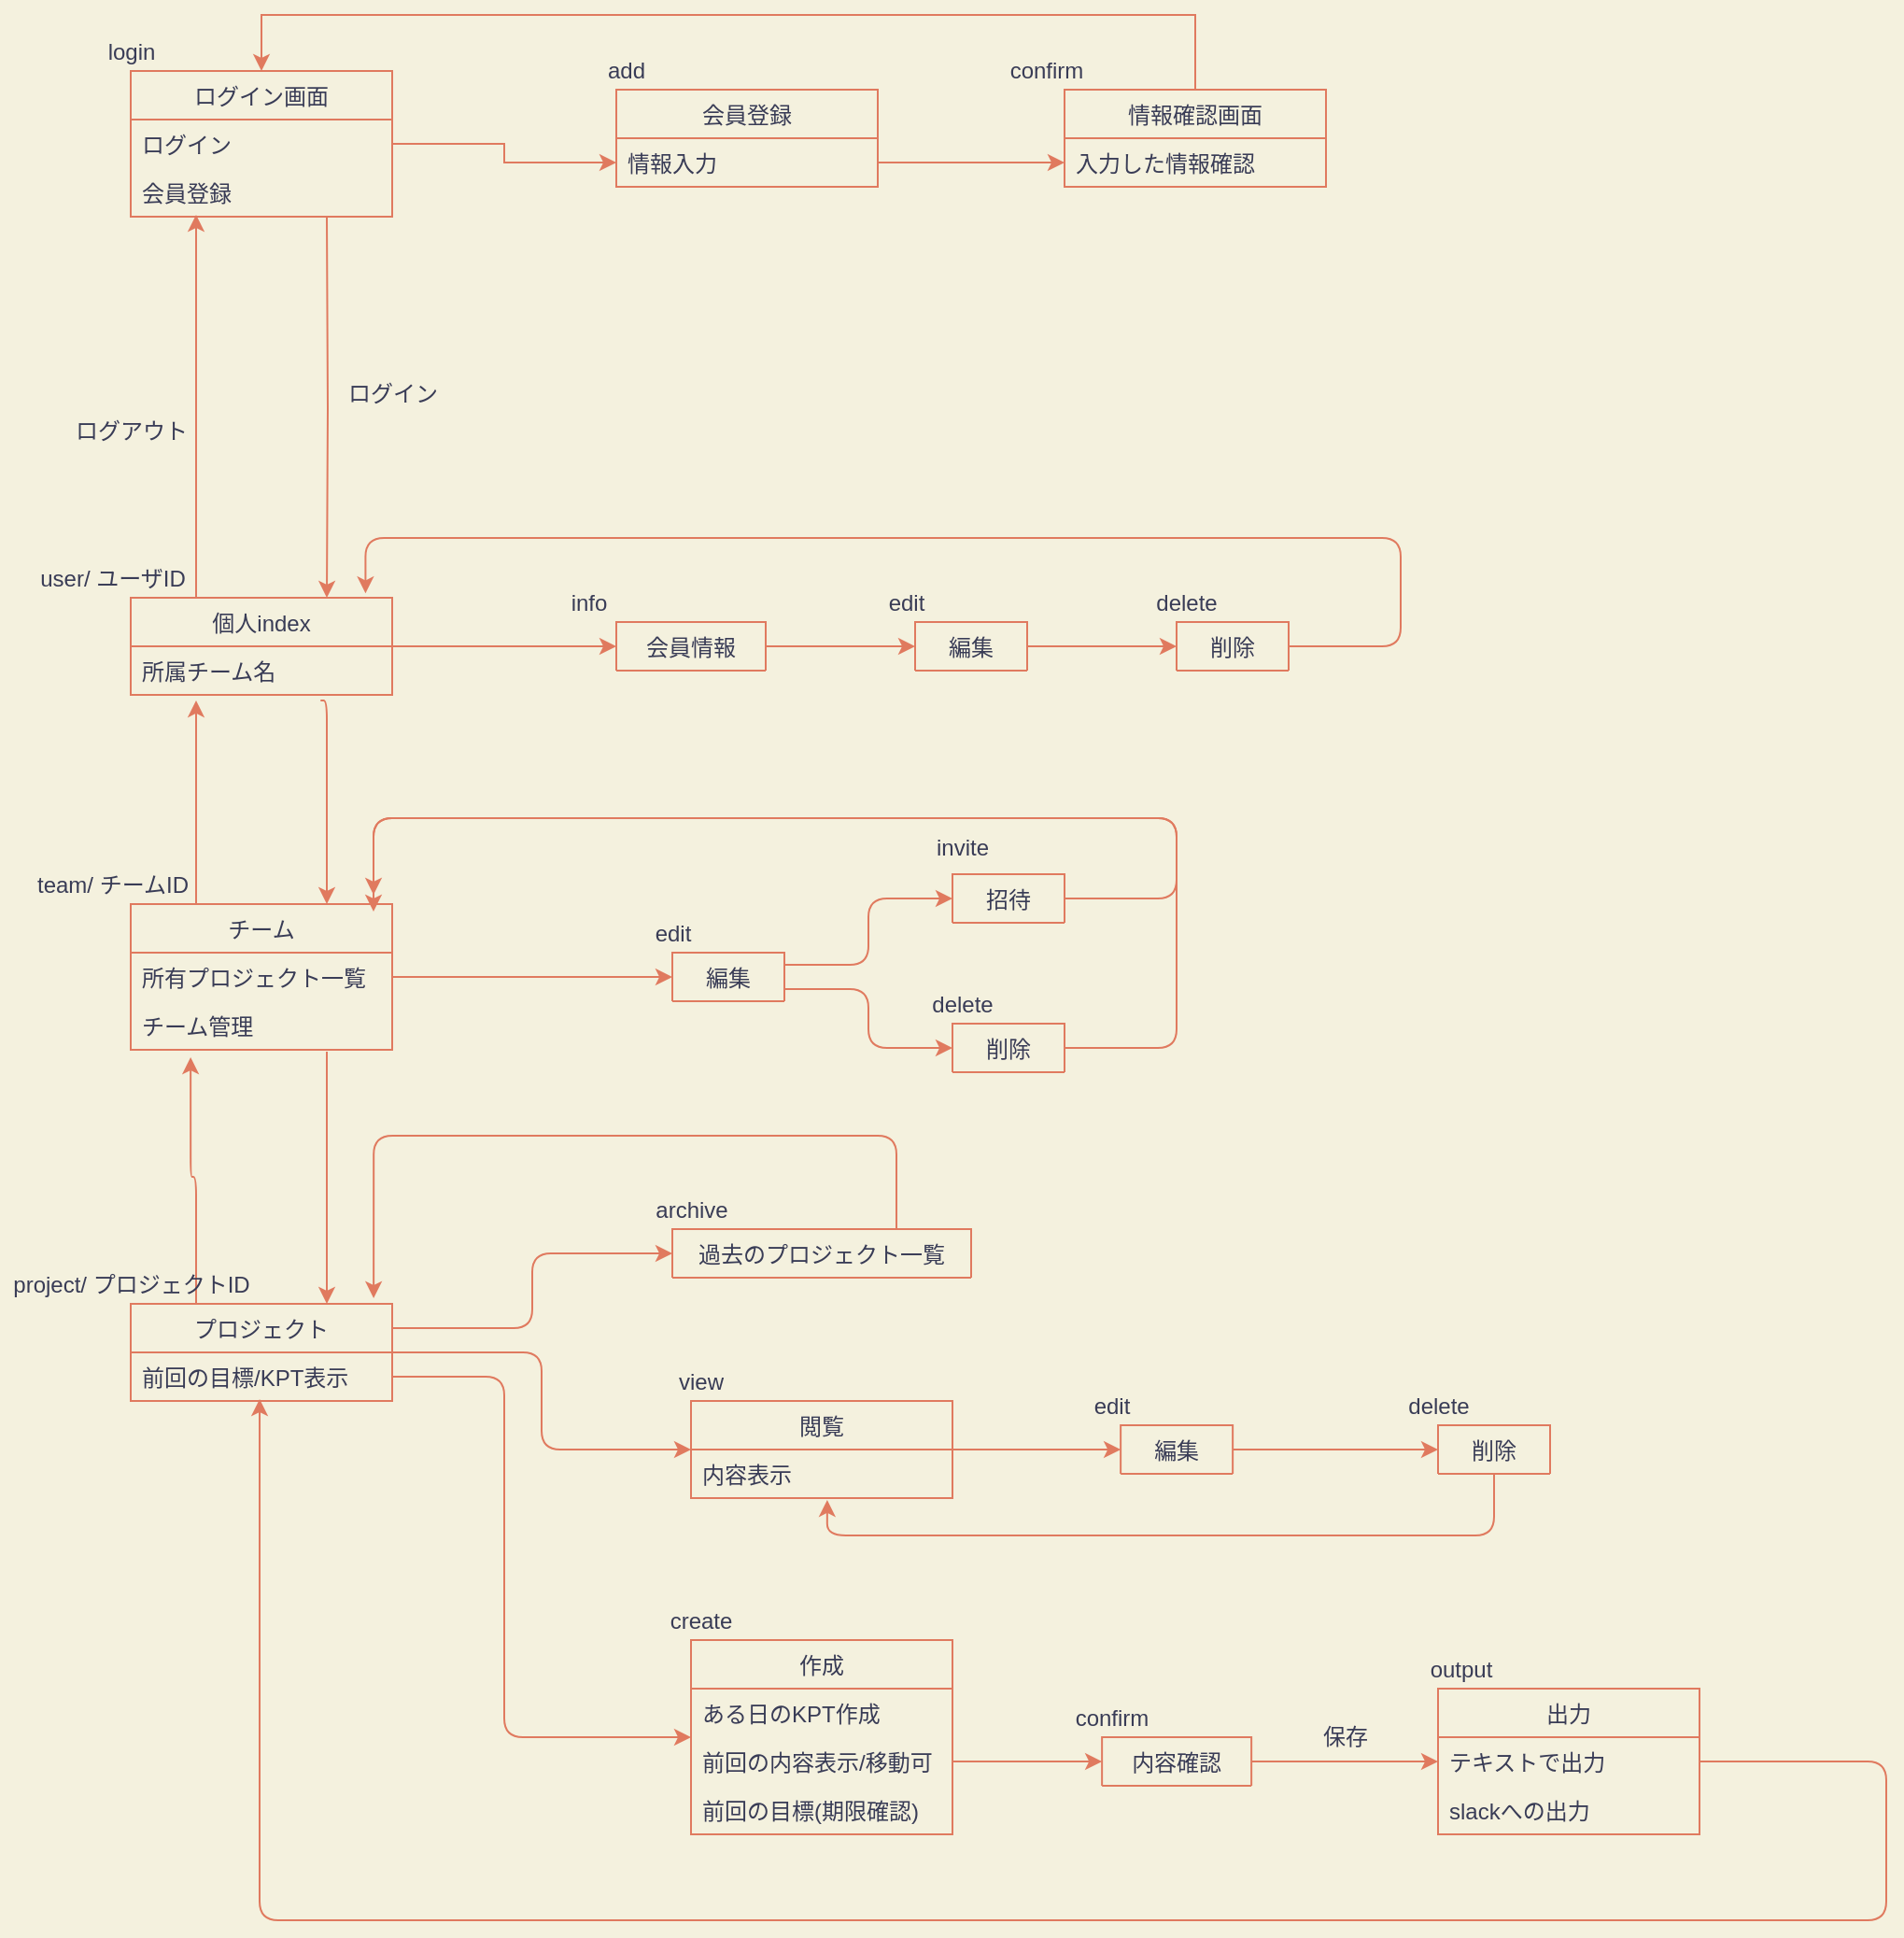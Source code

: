 <mxfile version="13.10.0" type="embed">
    <diagram id="NV9UUQbMWJkz0p1Xj6I1" name="Page-1">
        <mxGraphModel dx="1053" dy="719" grid="1" gridSize="10" guides="1" tooltips="1" connect="1" arrows="1" fold="1" page="1" pageScale="1" pageWidth="827" pageHeight="1169" background="#F4F1DE" math="0" shadow="0">
            <root>
                <mxCell id="0"/>
                <mxCell id="1" parent="0"/>
                <mxCell id="21" style="edgeStyle=orthogonalEdgeStyle;rounded=0;orthogonalLoop=1;jettySize=auto;html=1;entryX=0.75;entryY=0;entryDx=0;entryDy=0;strokeColor=#E07A5F;fontColor=#393C56;labelBackgroundColor=#F4F1DE;" parent="1" target="6" edge="1">
                    <mxGeometry relative="1" as="geometry">
                        <mxPoint x="195" y="178" as="sourcePoint"/>
                        <Array as="points"/>
                    </mxGeometry>
                </mxCell>
                <mxCell id="2" value="ログイン画面" style="swimlane;fontStyle=0;childLayout=stackLayout;horizontal=1;startSize=26;fillColor=none;horizontalStack=0;resizeParent=1;resizeParentMax=0;resizeLast=0;collapsible=1;marginBottom=0;strokeColor=#E07A5F;fontColor=#393C56;" parent="1" vertex="1">
                    <mxGeometry x="90" y="100" width="140" height="78" as="geometry"/>
                </mxCell>
                <mxCell id="3" value="ログイン" style="text;strokeColor=none;fillColor=none;align=left;verticalAlign=top;spacingLeft=4;spacingRight=4;overflow=hidden;rotatable=0;points=[[0,0.5],[1,0.5]];portConstraint=eastwest;fontColor=#393C56;" parent="2" vertex="1">
                    <mxGeometry y="26" width="140" height="26" as="geometry"/>
                </mxCell>
                <mxCell id="4" value="会員登録" style="text;strokeColor=none;fillColor=none;align=left;verticalAlign=top;spacingLeft=4;spacingRight=4;overflow=hidden;rotatable=0;points=[[0,0.5],[1,0.5]];portConstraint=eastwest;fontColor=#393C56;" parent="2" vertex="1">
                    <mxGeometry y="52" width="140" height="26" as="geometry"/>
                </mxCell>
                <mxCell id="198" style="edgeStyle=orthogonalEdgeStyle;rounded=0;orthogonalLoop=1;jettySize=auto;html=1;exitX=0.25;exitY=0;exitDx=0;exitDy=0;entryX=0.25;entryY=0.962;entryDx=0;entryDy=0;entryPerimeter=0;strokeColor=#E07A5F;fontColor=#393C56;labelBackgroundColor=#F4F1DE;" parent="1" source="6" target="4" edge="1">
                    <mxGeometry relative="1" as="geometry"/>
                </mxCell>
                <mxCell id="337" style="edgeStyle=orthogonalEdgeStyle;curved=0;rounded=1;sketch=0;orthogonalLoop=1;jettySize=auto;html=1;exitX=1;exitY=0.5;exitDx=0;exitDy=0;strokeColor=#E07A5F;fillColor=#F2CC8F;fontColor=#393C56;labelBackgroundColor=#F4F1DE;" parent="1" source="6" target="275" edge="1">
                    <mxGeometry relative="1" as="geometry"/>
                </mxCell>
                <mxCell id="341" style="edgeStyle=orthogonalEdgeStyle;curved=0;rounded=1;sketch=0;orthogonalLoop=1;jettySize=auto;html=1;entryX=0.75;entryY=0;entryDx=0;entryDy=0;strokeColor=#E07A5F;fillColor=#F2CC8F;fontColor=#393C56;exitX=0.726;exitY=1.115;exitDx=0;exitDy=0;exitPerimeter=0;labelBackgroundColor=#F4F1DE;" parent="1" source="261" target="262" edge="1">
                    <mxGeometry relative="1" as="geometry">
                        <Array as="points">
                            <mxPoint x="195" y="437"/>
                        </Array>
                    </mxGeometry>
                </mxCell>
                <mxCell id="6" value="個人index" style="swimlane;fontStyle=0;childLayout=stackLayout;horizontal=1;startSize=26;fillColor=none;horizontalStack=0;resizeParent=1;resizeParentMax=0;resizeLast=0;collapsible=1;marginBottom=0;strokeColor=#E07A5F;fontColor=#393C56;" parent="1" vertex="1">
                    <mxGeometry x="90" y="382" width="140" height="52" as="geometry"/>
                </mxCell>
                <mxCell id="261" value="所属チーム名" style="text;strokeColor=none;fillColor=none;align=left;verticalAlign=top;spacingLeft=4;spacingRight=4;overflow=hidden;rotatable=0;points=[[0,0.5],[1,0.5]];portConstraint=eastwest;fontColor=#393C56;" parent="6" vertex="1">
                    <mxGeometry y="26" width="140" height="26" as="geometry"/>
                </mxCell>
                <mxCell id="10" value="会員登録" style="swimlane;fontStyle=0;childLayout=stackLayout;horizontal=1;startSize=26;fillColor=none;horizontalStack=0;resizeParent=1;resizeParentMax=0;resizeLast=0;collapsible=1;marginBottom=0;strokeColor=#E07A5F;fontColor=#393C56;" parent="1" vertex="1">
                    <mxGeometry x="350" y="110" width="140" height="52" as="geometry"/>
                </mxCell>
                <mxCell id="11" value="情報入力" style="text;strokeColor=none;fillColor=none;align=left;verticalAlign=top;spacingLeft=4;spacingRight=4;overflow=hidden;rotatable=0;points=[[0,0.5],[1,0.5]];portConstraint=eastwest;fontColor=#393C56;" parent="10" vertex="1">
                    <mxGeometry y="26" width="140" height="26" as="geometry"/>
                </mxCell>
                <mxCell id="20" style="edgeStyle=orthogonalEdgeStyle;rounded=0;orthogonalLoop=1;jettySize=auto;html=1;exitX=0.5;exitY=0;exitDx=0;exitDy=0;entryX=0.5;entryY=0;entryDx=0;entryDy=0;strokeColor=#E07A5F;fontColor=#393C56;labelBackgroundColor=#F4F1DE;" parent="1" source="14" target="2" edge="1">
                    <mxGeometry relative="1" as="geometry">
                        <Array as="points">
                            <mxPoint x="660" y="70"/>
                            <mxPoint x="160" y="70"/>
                        </Array>
                    </mxGeometry>
                </mxCell>
                <mxCell id="14" value="情報確認画面" style="swimlane;fontStyle=0;childLayout=stackLayout;horizontal=1;startSize=26;fillColor=none;horizontalStack=0;resizeParent=1;resizeParentMax=0;resizeLast=0;collapsible=1;marginBottom=0;strokeColor=#E07A5F;fontColor=#393C56;" parent="1" vertex="1">
                    <mxGeometry x="590" y="110" width="140" height="52" as="geometry"/>
                </mxCell>
                <mxCell id="15" value="入力した情報確認" style="text;strokeColor=none;fillColor=none;align=left;verticalAlign=top;spacingLeft=4;spacingRight=4;overflow=hidden;rotatable=0;points=[[0,0.5],[1,0.5]];portConstraint=eastwest;fontColor=#393C56;" parent="14" vertex="1">
                    <mxGeometry y="26" width="140" height="26" as="geometry"/>
                </mxCell>
                <mxCell id="18" style="edgeStyle=orthogonalEdgeStyle;rounded=0;orthogonalLoop=1;jettySize=auto;html=1;exitX=1;exitY=0.5;exitDx=0;exitDy=0;entryX=0;entryY=0.5;entryDx=0;entryDy=0;strokeColor=#E07A5F;fontColor=#393C56;labelBackgroundColor=#F4F1DE;" parent="1" source="3" target="11" edge="1">
                    <mxGeometry relative="1" as="geometry"/>
                </mxCell>
                <mxCell id="19" style="edgeStyle=orthogonalEdgeStyle;rounded=0;orthogonalLoop=1;jettySize=auto;html=1;exitX=1;exitY=0.5;exitDx=0;exitDy=0;entryX=0;entryY=0.5;entryDx=0;entryDy=0;strokeColor=#E07A5F;fontColor=#393C56;labelBackgroundColor=#F4F1DE;" parent="1" source="11" target="15" edge="1">
                    <mxGeometry relative="1" as="geometry"/>
                </mxCell>
                <mxCell id="348" style="edgeStyle=orthogonalEdgeStyle;curved=0;rounded=1;sketch=0;orthogonalLoop=1;jettySize=auto;html=1;exitX=1;exitY=0.25;exitDx=0;exitDy=0;entryX=0;entryY=0.5;entryDx=0;entryDy=0;strokeColor=#E07A5F;fillColor=#F2CC8F;fontColor=#393C56;labelBackgroundColor=#F4F1DE;" parent="1" source="22" target="237" edge="1">
                    <mxGeometry relative="1" as="geometry"/>
                </mxCell>
                <mxCell id="350" style="edgeStyle=orthogonalEdgeStyle;curved=0;rounded=1;sketch=0;orthogonalLoop=1;jettySize=auto;html=1;exitX=1;exitY=0.5;exitDx=0;exitDy=0;entryX=0;entryY=0.5;entryDx=0;entryDy=0;strokeColor=#E07A5F;fillColor=#F2CC8F;fontColor=#393C56;labelBackgroundColor=#F4F1DE;" parent="1" source="22" target="177" edge="1">
                    <mxGeometry relative="1" as="geometry"/>
                </mxCell>
                <mxCell id="359" style="edgeStyle=orthogonalEdgeStyle;curved=0;rounded=1;sketch=0;orthogonalLoop=1;jettySize=auto;html=1;exitX=0.25;exitY=0;exitDx=0;exitDy=0;strokeColor=#E07A5F;fillColor=#F2CC8F;fontColor=#393C56;entryX=0.229;entryY=1.154;entryDx=0;entryDy=0;entryPerimeter=0;labelBackgroundColor=#F4F1DE;" parent="1" source="22" target="263" edge="1">
                    <mxGeometry relative="1" as="geometry">
                        <mxPoint x="120" y="640" as="targetPoint"/>
                        <Array as="points">
                            <mxPoint x="125" y="692"/>
                            <mxPoint x="122" y="692"/>
                        </Array>
                    </mxGeometry>
                </mxCell>
                <mxCell id="22" value="プロジェクト" style="swimlane;fontStyle=0;childLayout=stackLayout;horizontal=1;startSize=26;fillColor=none;horizontalStack=0;resizeParent=1;resizeParentMax=0;resizeLast=0;collapsible=1;marginBottom=0;strokeColor=#E07A5F;fontColor=#393C56;" parent="1" vertex="1">
                    <mxGeometry x="90" y="760" width="140" height="52" as="geometry"/>
                </mxCell>
                <mxCell id="25" value="前回の目標/KPT表示" style="text;strokeColor=none;fillColor=none;align=left;verticalAlign=top;spacingLeft=4;spacingRight=4;overflow=hidden;rotatable=0;points=[[0,0.5],[1,0.5]];portConstraint=eastwest;fontColor=#393C56;" parent="22" vertex="1">
                    <mxGeometry y="26" width="140" height="26" as="geometry"/>
                </mxCell>
                <mxCell id="161" value="ログイン" style="text;html=1;align=center;verticalAlign=middle;resizable=0;points=[];autosize=1;fontColor=#393C56;" parent="1" vertex="1">
                    <mxGeometry x="200" y="263" width="60" height="20" as="geometry"/>
                </mxCell>
                <mxCell id="357" style="edgeStyle=orthogonalEdgeStyle;curved=0;rounded=1;sketch=0;orthogonalLoop=1;jettySize=auto;html=1;entryX=0.493;entryY=0.962;entryDx=0;entryDy=0;entryPerimeter=0;strokeColor=#E07A5F;fillColor=#F2CC8F;fontColor=#393C56;labelBackgroundColor=#F4F1DE;" parent="1" source="166" target="25" edge="1">
                    <mxGeometry relative="1" as="geometry">
                        <Array as="points">
                            <mxPoint x="1030" y="1090"/>
                            <mxPoint x="159" y="1090"/>
                        </Array>
                    </mxGeometry>
                </mxCell>
                <mxCell id="166" value="出力" style="swimlane;fontStyle=0;childLayout=stackLayout;horizontal=1;startSize=26;fillColor=none;horizontalStack=0;resizeParent=1;resizeParentMax=0;resizeLast=0;collapsible=1;marginBottom=0;strokeColor=#E07A5F;fontColor=#393C56;" parent="1" vertex="1">
                    <mxGeometry x="790" y="966" width="140" height="78" as="geometry"/>
                </mxCell>
                <mxCell id="167" value="テキストで出力" style="text;strokeColor=none;fillColor=none;align=left;verticalAlign=top;spacingLeft=4;spacingRight=4;overflow=hidden;rotatable=0;points=[[0,0.5],[1,0.5]];portConstraint=eastwest;fontColor=#393C56;" parent="166" vertex="1">
                    <mxGeometry y="26" width="140" height="26" as="geometry"/>
                </mxCell>
                <mxCell id="260" value="slackへの出力" style="text;strokeColor=none;fillColor=none;align=left;verticalAlign=top;spacingLeft=4;spacingRight=4;overflow=hidden;rotatable=0;points=[[0,0.5],[1,0.5]];portConstraint=eastwest;fontColor=#393C56;" parent="166" vertex="1">
                    <mxGeometry y="52" width="140" height="26" as="geometry"/>
                </mxCell>
                <mxCell id="325" style="edgeStyle=orthogonalEdgeStyle;curved=0;rounded=1;sketch=0;orthogonalLoop=1;jettySize=auto;html=1;exitX=1;exitY=0.5;exitDx=0;exitDy=0;entryX=0;entryY=0.5;entryDx=0;entryDy=0;strokeColor=#E07A5F;fillColor=#F2CC8F;fontColor=#393C56;labelBackgroundColor=#F4F1DE;" parent="1" source="173" target="181" edge="1">
                    <mxGeometry relative="1" as="geometry"/>
                </mxCell>
                <mxCell id="173" value="編集" style="swimlane;fontStyle=0;childLayout=stackLayout;horizontal=1;startSize=26;fillColor=none;horizontalStack=0;resizeParent=1;resizeParentMax=0;resizeLast=0;collapsible=1;marginBottom=0;strokeColor=#E07A5F;fontColor=#393C56;" parent="1" vertex="1" collapsed="1">
                    <mxGeometry x="620.07" y="825" width="60" height="26" as="geometry">
                        <mxRectangle x="950" y="320" width="140" height="52" as="alternateBounds"/>
                    </mxGeometry>
                </mxCell>
                <mxCell id="324" style="edgeStyle=orthogonalEdgeStyle;curved=0;rounded=1;sketch=0;orthogonalLoop=1;jettySize=auto;html=1;exitX=1;exitY=0.5;exitDx=0;exitDy=0;entryX=0;entryY=0.5;entryDx=0;entryDy=0;strokeColor=#E07A5F;fillColor=#F2CC8F;fontColor=#393C56;labelBackgroundColor=#F4F1DE;" parent="1" source="177" target="173" edge="1">
                    <mxGeometry relative="1" as="geometry"/>
                </mxCell>
                <mxCell id="177" value="閲覧" style="swimlane;fontStyle=0;childLayout=stackLayout;horizontal=1;startSize=26;fillColor=none;horizontalStack=0;resizeParent=1;resizeParentMax=0;resizeLast=0;collapsible=1;marginBottom=0;strokeColor=#E07A5F;fontColor=#393C56;" parent="1" vertex="1">
                    <mxGeometry x="390" y="812" width="140" height="52" as="geometry"/>
                </mxCell>
                <mxCell id="218" value="内容表示" style="text;strokeColor=none;fillColor=none;align=left;verticalAlign=top;spacingLeft=4;spacingRight=4;overflow=hidden;rotatable=0;points=[[0,0.5],[1,0.5]];portConstraint=eastwest;fontColor=#393C56;" parent="177" vertex="1">
                    <mxGeometry y="26" width="140" height="26" as="geometry"/>
                </mxCell>
                <mxCell id="354" style="edgeStyle=orthogonalEdgeStyle;curved=0;rounded=1;sketch=0;orthogonalLoop=1;jettySize=auto;html=1;exitX=0.5;exitY=1;exitDx=0;exitDy=0;entryX=0.521;entryY=1.038;entryDx=0;entryDy=0;entryPerimeter=0;strokeColor=#E07A5F;fillColor=#F2CC8F;fontColor=#393C56;labelBackgroundColor=#F4F1DE;" parent="1" source="181" target="218" edge="1">
                    <mxGeometry relative="1" as="geometry"/>
                </mxCell>
                <mxCell id="181" value="削除" style="swimlane;fontStyle=0;childLayout=stackLayout;horizontal=1;startSize=26;fillColor=none;horizontalStack=0;resizeParent=1;resizeParentMax=0;resizeLast=0;collapsible=1;marginBottom=0;strokeColor=#E07A5F;fontColor=#393C56;" parent="1" vertex="1" collapsed="1">
                    <mxGeometry x="790" y="825" width="60" height="26" as="geometry">
                        <mxRectangle x="950" y="430" width="140" height="52" as="alternateBounds"/>
                    </mxGeometry>
                </mxCell>
                <mxCell id="199" value="ログアウト" style="text;html=1;align=center;verticalAlign=middle;resizable=0;points=[];autosize=1;fontColor=#393C56;" parent="1" vertex="1">
                    <mxGeometry x="50" y="283" width="80" height="20" as="geometry"/>
                </mxCell>
                <mxCell id="221" value="作成" style="swimlane;fontStyle=0;childLayout=stackLayout;horizontal=1;startSize=26;fillColor=none;horizontalStack=0;resizeParent=1;resizeParentMax=0;resizeLast=0;collapsible=1;marginBottom=0;rounded=0;sketch=0;strokeColor=#E07A5F;fontColor=#393C56;" parent="1" vertex="1">
                    <mxGeometry x="390" y="940" width="140" height="104" as="geometry"/>
                </mxCell>
                <mxCell id="222" value="ある日のKPT作成" style="text;strokeColor=none;fillColor=none;align=left;verticalAlign=top;spacingLeft=4;spacingRight=4;overflow=hidden;rotatable=0;points=[[0,0.5],[1,0.5]];portConstraint=eastwest;fontColor=#393C56;" parent="221" vertex="1">
                    <mxGeometry y="26" width="140" height="26" as="geometry"/>
                </mxCell>
                <mxCell id="228" value="前回の内容表示/移動可" style="text;strokeColor=none;fillColor=none;align=left;verticalAlign=top;spacingLeft=4;spacingRight=4;overflow=hidden;rotatable=0;points=[[0,0.5],[1,0.5]];portConstraint=eastwest;fontColor=#393C56;" parent="221" vertex="1">
                    <mxGeometry y="52" width="140" height="26" as="geometry"/>
                </mxCell>
                <mxCell id="229" value="前回の目標(期限確認)" style="text;strokeColor=none;fillColor=none;align=left;verticalAlign=top;spacingLeft=4;spacingRight=4;overflow=hidden;rotatable=0;points=[[0,0.5],[1,0.5]];portConstraint=eastwest;fontColor=#393C56;" parent="221" vertex="1">
                    <mxGeometry y="78" width="140" height="26" as="geometry"/>
                </mxCell>
                <mxCell id="380" style="edgeStyle=orthogonalEdgeStyle;curved=0;rounded=1;sketch=0;orthogonalLoop=1;jettySize=auto;html=1;exitX=1;exitY=0.5;exitDx=0;exitDy=0;entryX=0;entryY=0.5;entryDx=0;entryDy=0;strokeColor=#E07A5F;fillColor=#F2CC8F;fontColor=#393C56;" edge="1" parent="1" source="231" target="167">
                    <mxGeometry relative="1" as="geometry"/>
                </mxCell>
                <mxCell id="231" value="内容確認" style="swimlane;fontStyle=0;childLayout=stackLayout;horizontal=1;startSize=26;fillColor=none;horizontalStack=0;resizeParent=1;resizeParentMax=0;resizeLast=0;collapsible=1;marginBottom=0;rounded=0;sketch=0;strokeColor=#E07A5F;fontColor=#393C56;" parent="1" vertex="1" collapsed="1">
                    <mxGeometry x="610.07" y="992" width="80" height="26" as="geometry">
                        <mxRectangle x="940" y="609" width="140" height="52" as="alternateBounds"/>
                    </mxGeometry>
                </mxCell>
                <mxCell id="355" style="edgeStyle=orthogonalEdgeStyle;curved=0;rounded=1;sketch=0;orthogonalLoop=1;jettySize=auto;html=1;exitX=0.75;exitY=0;exitDx=0;exitDy=0;entryX=0.929;entryY=-0.058;entryDx=0;entryDy=0;entryPerimeter=0;strokeColor=#E07A5F;fillColor=#F2CC8F;fontColor=#393C56;labelBackgroundColor=#F4F1DE;" parent="1" source="237" target="22" edge="1">
                    <mxGeometry relative="1" as="geometry">
                        <Array as="points">
                            <mxPoint x="500" y="670"/>
                            <mxPoint x="220" y="670"/>
                        </Array>
                    </mxGeometry>
                </mxCell>
                <mxCell id="237" value="過去のプロジェクト一覧" style="swimlane;fontStyle=0;childLayout=stackLayout;horizontal=1;startSize=26;fillColor=none;horizontalStack=0;resizeParent=1;resizeParentMax=0;resizeLast=0;collapsible=1;marginBottom=0;rounded=0;sketch=0;strokeColor=#E07A5F;fontColor=#393C56;" parent="1" vertex="1" collapsed="1">
                    <mxGeometry x="380.0" y="720" width="160" height="26" as="geometry">
                        <mxRectangle x="380" y="250" width="140" height="52" as="alternateBounds"/>
                    </mxGeometry>
                </mxCell>
                <mxCell id="342" style="edgeStyle=orthogonalEdgeStyle;curved=0;rounded=1;sketch=0;orthogonalLoop=1;jettySize=auto;html=1;exitX=0.25;exitY=0;exitDx=0;exitDy=0;entryX=0.25;entryY=1.115;entryDx=0;entryDy=0;entryPerimeter=0;strokeColor=#E07A5F;fillColor=#F2CC8F;fontColor=#393C56;labelBackgroundColor=#F4F1DE;" parent="1" source="262" target="261" edge="1">
                    <mxGeometry relative="1" as="geometry">
                        <Array as="points">
                            <mxPoint x="125" y="460"/>
                            <mxPoint x="125" y="460"/>
                        </Array>
                    </mxGeometry>
                </mxCell>
                <mxCell id="358" style="edgeStyle=orthogonalEdgeStyle;curved=0;rounded=1;sketch=0;orthogonalLoop=1;jettySize=auto;html=1;entryX=0.75;entryY=0;entryDx=0;entryDy=0;strokeColor=#E07A5F;fillColor=#F2CC8F;fontColor=#393C56;exitX=0.75;exitY=1.038;exitDx=0;exitDy=0;exitPerimeter=0;labelBackgroundColor=#F4F1DE;" parent="1" source="263" target="22" edge="1">
                    <mxGeometry relative="1" as="geometry"/>
                </mxCell>
                <mxCell id="262" value="チーム" style="swimlane;fontStyle=0;childLayout=stackLayout;horizontal=1;startSize=26;fillColor=none;horizontalStack=0;resizeParent=1;resizeParentMax=0;resizeLast=0;collapsible=1;marginBottom=0;rounded=0;sketch=0;strokeColor=#E07A5F;fontColor=#393C56;" parent="1" vertex="1">
                    <mxGeometry x="90" y="546" width="140" height="78" as="geometry"/>
                </mxCell>
                <mxCell id="267" value="所有プロジェクト一覧" style="text;strokeColor=none;fillColor=none;align=left;verticalAlign=top;spacingLeft=4;spacingRight=4;overflow=hidden;rotatable=0;points=[[0,0.5],[1,0.5]];portConstraint=eastwest;fontColor=#393C56;" parent="262" vertex="1">
                    <mxGeometry y="26" width="140" height="26" as="geometry"/>
                </mxCell>
                <mxCell id="263" value="チーム管理" style="text;strokeColor=none;fillColor=none;align=left;verticalAlign=top;spacingLeft=4;spacingRight=4;overflow=hidden;rotatable=0;points=[[0,0.5],[1,0.5]];portConstraint=eastwest;fontColor=#393C56;" parent="262" vertex="1">
                    <mxGeometry y="52" width="140" height="26" as="geometry"/>
                </mxCell>
                <mxCell id="338" style="edgeStyle=orthogonalEdgeStyle;curved=0;rounded=1;sketch=0;orthogonalLoop=1;jettySize=auto;html=1;exitX=1;exitY=0.5;exitDx=0;exitDy=0;entryX=0;entryY=0.5;entryDx=0;entryDy=0;strokeColor=#E07A5F;fillColor=#F2CC8F;fontColor=#393C56;labelBackgroundColor=#F4F1DE;" parent="1" source="275" target="301" edge="1">
                    <mxGeometry relative="1" as="geometry"/>
                </mxCell>
                <mxCell id="275" value="会員情報" style="swimlane;fontStyle=0;childLayout=stackLayout;horizontal=1;startSize=26;fillColor=none;horizontalStack=0;resizeParent=1;resizeParentMax=0;resizeLast=0;collapsible=1;marginBottom=0;rounded=0;sketch=0;strokeColor=#E07A5F;fontColor=#393C56;" parent="1" vertex="1" collapsed="1">
                    <mxGeometry x="350" y="395" width="80" height="26" as="geometry">
                        <mxRectangle x="90" y="570" width="140" height="52" as="alternateBounds"/>
                    </mxGeometry>
                </mxCell>
                <mxCell id="346" style="edgeStyle=orthogonalEdgeStyle;curved=0;rounded=1;sketch=0;orthogonalLoop=1;jettySize=auto;html=1;exitX=1;exitY=0.5;exitDx=0;exitDy=0;strokeColor=#E07A5F;fillColor=#F2CC8F;fontColor=#393C56;labelBackgroundColor=#F4F1DE;" parent="1" source="286" edge="1">
                    <mxGeometry relative="1" as="geometry">
                        <mxPoint x="220" y="541" as="targetPoint"/>
                        <Array as="points">
                            <mxPoint x="650" y="543"/>
                            <mxPoint x="650" y="500"/>
                            <mxPoint x="220" y="500"/>
                        </Array>
                    </mxGeometry>
                </mxCell>
                <mxCell id="286" value="招待" style="swimlane;fontStyle=0;childLayout=stackLayout;horizontal=1;startSize=26;fillColor=none;horizontalStack=0;resizeParent=1;resizeParentMax=0;resizeLast=0;collapsible=1;marginBottom=0;rounded=0;sketch=0;strokeColor=#E07A5F;fontColor=#393C56;" parent="1" vertex="1" collapsed="1">
                    <mxGeometry x="530" y="530" width="60" height="26" as="geometry">
                        <mxRectangle x="413.5" y="520" width="140" height="104" as="alternateBounds"/>
                    </mxGeometry>
                </mxCell>
                <mxCell id="287" value="+ field: type" style="text;strokeColor=none;fillColor=none;align=left;verticalAlign=top;spacingLeft=4;spacingRight=4;overflow=hidden;rotatable=0;points=[[0,0.5],[1,0.5]];portConstraint=eastwest;fontColor=#393C56;" parent="286" vertex="1">
                    <mxGeometry y="26" width="60" height="26" as="geometry"/>
                </mxCell>
                <mxCell id="288" value="+ field: type" style="text;strokeColor=none;fillColor=none;align=left;verticalAlign=top;spacingLeft=4;spacingRight=4;overflow=hidden;rotatable=0;points=[[0,0.5],[1,0.5]];portConstraint=eastwest;fontColor=#393C56;" parent="286" vertex="1">
                    <mxGeometry y="52" width="60" height="26" as="geometry"/>
                </mxCell>
                <mxCell id="289" value="+ field: type" style="text;strokeColor=none;fillColor=none;align=left;verticalAlign=top;spacingLeft=4;spacingRight=4;overflow=hidden;rotatable=0;points=[[0,0.5],[1,0.5]];portConstraint=eastwest;fontColor=#393C56;" parent="286" vertex="1">
                    <mxGeometry y="78" width="60" height="26" as="geometry"/>
                </mxCell>
                <mxCell id="339" style="edgeStyle=orthogonalEdgeStyle;curved=0;rounded=1;sketch=0;orthogonalLoop=1;jettySize=auto;html=1;exitX=1;exitY=0.5;exitDx=0;exitDy=0;entryX=0;entryY=0.5;entryDx=0;entryDy=0;strokeColor=#E07A5F;fillColor=#F2CC8F;fontColor=#393C56;labelBackgroundColor=#F4F1DE;" parent="1" source="301" target="305" edge="1">
                    <mxGeometry relative="1" as="geometry"/>
                </mxCell>
                <mxCell id="301" value="編集" style="swimlane;fontStyle=0;childLayout=stackLayout;horizontal=1;startSize=26;fillColor=none;horizontalStack=0;resizeParent=1;resizeParentMax=0;resizeLast=0;collapsible=1;marginBottom=0;rounded=0;sketch=0;strokeColor=#E07A5F;fontColor=#393C56;" parent="1" vertex="1" collapsed="1">
                    <mxGeometry x="510" y="395" width="60" height="26" as="geometry">
                        <mxRectangle x="200" y="674" width="140" height="104" as="alternateBounds"/>
                    </mxGeometry>
                </mxCell>
                <mxCell id="302" value="+ field: type" style="text;strokeColor=none;fillColor=none;align=left;verticalAlign=top;spacingLeft=4;spacingRight=4;overflow=hidden;rotatable=0;points=[[0,0.5],[1,0.5]];portConstraint=eastwest;fontColor=#393C56;" parent="301" vertex="1">
                    <mxGeometry y="26" width="60" height="26" as="geometry"/>
                </mxCell>
                <mxCell id="303" value="+ field: type" style="text;strokeColor=none;fillColor=none;align=left;verticalAlign=top;spacingLeft=4;spacingRight=4;overflow=hidden;rotatable=0;points=[[0,0.5],[1,0.5]];portConstraint=eastwest;fontColor=#393C56;" parent="301" vertex="1">
                    <mxGeometry y="52" width="60" height="26" as="geometry"/>
                </mxCell>
                <mxCell id="304" value="+ field: type" style="text;strokeColor=none;fillColor=none;align=left;verticalAlign=top;spacingLeft=4;spacingRight=4;overflow=hidden;rotatable=0;points=[[0,0.5],[1,0.5]];portConstraint=eastwest;fontColor=#393C56;" parent="301" vertex="1">
                    <mxGeometry y="78" width="60" height="26" as="geometry"/>
                </mxCell>
                <mxCell id="340" style="edgeStyle=orthogonalEdgeStyle;curved=0;rounded=1;sketch=0;orthogonalLoop=1;jettySize=auto;html=1;exitX=1;exitY=0.5;exitDx=0;exitDy=0;entryX=0.898;entryY=-0.045;entryDx=0;entryDy=0;entryPerimeter=0;strokeColor=#E07A5F;fillColor=#F2CC8F;fontColor=#393C56;labelBackgroundColor=#F4F1DE;" parent="1" source="305" target="6" edge="1">
                    <mxGeometry relative="1" as="geometry">
                        <Array as="points">
                            <mxPoint x="770" y="408"/>
                            <mxPoint x="770" y="350"/>
                            <mxPoint x="216" y="350"/>
                        </Array>
                    </mxGeometry>
                </mxCell>
                <mxCell id="305" value="削除" style="swimlane;fontStyle=0;childLayout=stackLayout;horizontal=1;startSize=26;fillColor=none;horizontalStack=0;resizeParent=1;resizeParentMax=0;resizeLast=0;collapsible=1;marginBottom=0;rounded=0;sketch=0;strokeColor=#E07A5F;fontColor=#393C56;" parent="1" vertex="1" collapsed="1">
                    <mxGeometry x="650.0" y="395" width="60" height="26" as="geometry">
                        <mxRectangle x="200" y="674" width="140" height="104" as="alternateBounds"/>
                    </mxGeometry>
                </mxCell>
                <mxCell id="306" value="+ field: type" style="text;strokeColor=none;fillColor=none;align=left;verticalAlign=top;spacingLeft=4;spacingRight=4;overflow=hidden;rotatable=0;points=[[0,0.5],[1,0.5]];portConstraint=eastwest;fontColor=#393C56;" parent="305" vertex="1">
                    <mxGeometry y="26" width="60" height="26" as="geometry"/>
                </mxCell>
                <mxCell id="307" value="+ field: type" style="text;strokeColor=none;fillColor=none;align=left;verticalAlign=top;spacingLeft=4;spacingRight=4;overflow=hidden;rotatable=0;points=[[0,0.5],[1,0.5]];portConstraint=eastwest;fontColor=#393C56;" parent="305" vertex="1">
                    <mxGeometry y="52" width="60" height="26" as="geometry"/>
                </mxCell>
                <mxCell id="308" value="+ field: type" style="text;strokeColor=none;fillColor=none;align=left;verticalAlign=top;spacingLeft=4;spacingRight=4;overflow=hidden;rotatable=0;points=[[0,0.5],[1,0.5]];portConstraint=eastwest;fontColor=#393C56;" parent="305" vertex="1">
                    <mxGeometry y="78" width="60" height="26" as="geometry"/>
                </mxCell>
                <mxCell id="344" style="edgeStyle=orthogonalEdgeStyle;curved=0;rounded=1;sketch=0;orthogonalLoop=1;jettySize=auto;html=1;exitX=1;exitY=0.25;exitDx=0;exitDy=0;entryX=0;entryY=0.5;entryDx=0;entryDy=0;strokeColor=#E07A5F;fillColor=#F2CC8F;fontColor=#393C56;labelBackgroundColor=#F4F1DE;" parent="1" source="311" target="286" edge="1">
                    <mxGeometry relative="1" as="geometry"/>
                </mxCell>
                <mxCell id="345" style="edgeStyle=orthogonalEdgeStyle;curved=0;rounded=1;sketch=0;orthogonalLoop=1;jettySize=auto;html=1;exitX=1;exitY=0.75;exitDx=0;exitDy=0;entryX=0;entryY=0.5;entryDx=0;entryDy=0;strokeColor=#E07A5F;fillColor=#F2CC8F;fontColor=#393C56;labelBackgroundColor=#F4F1DE;" parent="1" source="311" target="315" edge="1">
                    <mxGeometry relative="1" as="geometry"/>
                </mxCell>
                <mxCell id="311" value="編集" style="swimlane;fontStyle=0;childLayout=stackLayout;horizontal=1;startSize=26;fillColor=none;horizontalStack=0;resizeParent=1;resizeParentMax=0;resizeLast=0;collapsible=1;marginBottom=0;rounded=0;sketch=0;strokeColor=#E07A5F;fontColor=#393C56;" parent="1" vertex="1" collapsed="1">
                    <mxGeometry x="380" y="572" width="60" height="26" as="geometry">
                        <mxRectangle x="413.5" y="520" width="140" height="104" as="alternateBounds"/>
                    </mxGeometry>
                </mxCell>
                <mxCell id="312" value="+ field: type" style="text;strokeColor=none;fillColor=none;align=left;verticalAlign=top;spacingLeft=4;spacingRight=4;overflow=hidden;rotatable=0;points=[[0,0.5],[1,0.5]];portConstraint=eastwest;fontColor=#393C56;" parent="311" vertex="1">
                    <mxGeometry y="26" width="60" height="26" as="geometry"/>
                </mxCell>
                <mxCell id="313" value="+ field: type" style="text;strokeColor=none;fillColor=none;align=left;verticalAlign=top;spacingLeft=4;spacingRight=4;overflow=hidden;rotatable=0;points=[[0,0.5],[1,0.5]];portConstraint=eastwest;fontColor=#393C56;" parent="311" vertex="1">
                    <mxGeometry y="52" width="60" height="26" as="geometry"/>
                </mxCell>
                <mxCell id="314" value="+ field: type" style="text;strokeColor=none;fillColor=none;align=left;verticalAlign=top;spacingLeft=4;spacingRight=4;overflow=hidden;rotatable=0;points=[[0,0.5],[1,0.5]];portConstraint=eastwest;fontColor=#393C56;" parent="311" vertex="1">
                    <mxGeometry y="78" width="60" height="26" as="geometry"/>
                </mxCell>
                <mxCell id="347" style="edgeStyle=orthogonalEdgeStyle;curved=0;rounded=1;sketch=0;orthogonalLoop=1;jettySize=auto;html=1;exitX=1;exitY=0.5;exitDx=0;exitDy=0;strokeColor=#E07A5F;fillColor=#F2CC8F;fontColor=#393C56;labelBackgroundColor=#F4F1DE;" parent="1" source="315" edge="1">
                    <mxGeometry relative="1" as="geometry">
                        <mxPoint x="220" y="550" as="targetPoint"/>
                        <Array as="points">
                            <mxPoint x="650" y="623"/>
                            <mxPoint x="650" y="500"/>
                            <mxPoint x="220" y="500"/>
                        </Array>
                    </mxGeometry>
                </mxCell>
                <mxCell id="315" value="削除" style="swimlane;fontStyle=0;childLayout=stackLayout;horizontal=1;startSize=26;fillColor=none;horizontalStack=0;resizeParent=1;resizeParentMax=0;resizeLast=0;collapsible=1;marginBottom=0;rounded=0;sketch=0;strokeColor=#E07A5F;fontColor=#393C56;" parent="1" vertex="1" collapsed="1">
                    <mxGeometry x="530" y="610" width="60" height="26" as="geometry">
                        <mxRectangle x="413.5" y="520" width="140" height="104" as="alternateBounds"/>
                    </mxGeometry>
                </mxCell>
                <mxCell id="316" value="+ field: type" style="text;strokeColor=none;fillColor=none;align=left;verticalAlign=top;spacingLeft=4;spacingRight=4;overflow=hidden;rotatable=0;points=[[0,0.5],[1,0.5]];portConstraint=eastwest;fontColor=#393C56;" parent="315" vertex="1">
                    <mxGeometry y="26" width="60" height="26" as="geometry"/>
                </mxCell>
                <mxCell id="317" value="+ field: type" style="text;strokeColor=none;fillColor=none;align=left;verticalAlign=top;spacingLeft=4;spacingRight=4;overflow=hidden;rotatable=0;points=[[0,0.5],[1,0.5]];portConstraint=eastwest;fontColor=#393C56;" parent="315" vertex="1">
                    <mxGeometry y="52" width="60" height="26" as="geometry"/>
                </mxCell>
                <mxCell id="318" value="+ field: type" style="text;strokeColor=none;fillColor=none;align=left;verticalAlign=top;spacingLeft=4;spacingRight=4;overflow=hidden;rotatable=0;points=[[0,0.5],[1,0.5]];portConstraint=eastwest;fontColor=#393C56;" parent="315" vertex="1">
                    <mxGeometry y="78" width="60" height="26" as="geometry"/>
                </mxCell>
                <mxCell id="343" style="edgeStyle=orthogonalEdgeStyle;curved=0;rounded=1;sketch=0;orthogonalLoop=1;jettySize=auto;html=1;exitX=1;exitY=0.5;exitDx=0;exitDy=0;entryX=0;entryY=0.5;entryDx=0;entryDy=0;strokeColor=#E07A5F;fillColor=#F2CC8F;fontColor=#393C56;labelBackgroundColor=#F4F1DE;" parent="1" source="267" target="311" edge="1">
                    <mxGeometry relative="1" as="geometry"/>
                </mxCell>
                <mxCell id="351" style="edgeStyle=orthogonalEdgeStyle;curved=0;rounded=1;sketch=0;orthogonalLoop=1;jettySize=auto;html=1;exitX=1;exitY=0.5;exitDx=0;exitDy=0;entryX=0;entryY=0.5;entryDx=0;entryDy=0;strokeColor=#E07A5F;fillColor=#F2CC8F;fontColor=#393C56;labelBackgroundColor=#F4F1DE;" parent="1" source="25" target="221" edge="1">
                    <mxGeometry relative="1" as="geometry">
                        <Array as="points">
                            <mxPoint x="290" y="799"/>
                            <mxPoint x="290" y="992"/>
                        </Array>
                    </mxGeometry>
                </mxCell>
                <mxCell id="352" style="edgeStyle=orthogonalEdgeStyle;curved=0;rounded=1;sketch=0;orthogonalLoop=1;jettySize=auto;html=1;exitX=1;exitY=0.5;exitDx=0;exitDy=0;entryX=0;entryY=0.5;entryDx=0;entryDy=0;strokeColor=#E07A5F;fillColor=#F2CC8F;fontColor=#393C56;labelBackgroundColor=#F4F1DE;" parent="1" source="228" target="231" edge="1">
                    <mxGeometry relative="1" as="geometry"/>
                </mxCell>
                <mxCell id="360" value="add" style="text;html=1;align=center;verticalAlign=middle;resizable=0;points=[];autosize=1;fontColor=#393C56;" vertex="1" parent="1">
                    <mxGeometry x="335" y="90" width="40" height="20" as="geometry"/>
                </mxCell>
                <mxCell id="361" value="login" style="text;html=1;align=center;verticalAlign=middle;resizable=0;points=[];autosize=1;fontColor=#393C56;" vertex="1" parent="1">
                    <mxGeometry x="70" y="80" width="40" height="20" as="geometry"/>
                </mxCell>
                <mxCell id="362" value="confirm" style="text;html=1;align=center;verticalAlign=middle;resizable=0;points=[];autosize=1;fontColor=#393C56;" vertex="1" parent="1">
                    <mxGeometry x="555.07" y="90" width="50" height="20" as="geometry"/>
                </mxCell>
                <mxCell id="363" value="user/ ユーザID" style="text;html=1;align=center;verticalAlign=middle;resizable=0;points=[];autosize=1;fontColor=#393C56;" vertex="1" parent="1">
                    <mxGeometry x="35" y="362" width="90" height="20" as="geometry"/>
                </mxCell>
                <mxCell id="364" value="info" style="text;html=1;align=center;verticalAlign=middle;resizable=0;points=[];autosize=1;fontColor=#393C56;" vertex="1" parent="1">
                    <mxGeometry x="320" y="375" width="30" height="20" as="geometry"/>
                </mxCell>
                <mxCell id="365" value="edit" style="text;html=1;align=center;verticalAlign=middle;resizable=0;points=[];autosize=1;fontColor=#393C56;" vertex="1" parent="1">
                    <mxGeometry x="490" y="375" width="30" height="20" as="geometry"/>
                </mxCell>
                <mxCell id="366" value="team/ チームID" style="text;html=1;align=center;verticalAlign=middle;resizable=0;points=[];autosize=1;fontColor=#393C56;" vertex="1" parent="1">
                    <mxGeometry x="30" y="526" width="100" height="20" as="geometry"/>
                </mxCell>
                <mxCell id="367" value="project/ プロジェクトID" style="text;html=1;align=center;verticalAlign=middle;resizable=0;points=[];autosize=1;fontColor=#393C56;" vertex="1" parent="1">
                    <mxGeometry x="20" y="740" width="140" height="20" as="geometry"/>
                </mxCell>
                <mxCell id="368" value="archive" style="text;html=1;align=center;verticalAlign=middle;resizable=0;points=[];autosize=1;fontColor=#393C56;" vertex="1" parent="1">
                    <mxGeometry x="365" y="700" width="50" height="20" as="geometry"/>
                </mxCell>
                <mxCell id="369" value="delete" style="text;html=1;align=center;verticalAlign=middle;resizable=0;points=[];autosize=1;fontColor=#393C56;" vertex="1" parent="1">
                    <mxGeometry x="630.07" y="375" width="50" height="20" as="geometry"/>
                </mxCell>
                <mxCell id="370" value="edit" style="text;html=1;align=center;verticalAlign=middle;resizable=0;points=[];autosize=1;fontColor=#393C56;" vertex="1" parent="1">
                    <mxGeometry x="365" y="552" width="30" height="20" as="geometry"/>
                </mxCell>
                <mxCell id="371" value="delete" style="text;html=1;align=center;verticalAlign=middle;resizable=0;points=[];autosize=1;fontColor=#393C56;" vertex="1" parent="1">
                    <mxGeometry x="510" y="590" width="50" height="20" as="geometry"/>
                </mxCell>
                <mxCell id="372" value="invite" style="text;html=1;align=center;verticalAlign=middle;resizable=0;points=[];autosize=1;fontColor=#393C56;" vertex="1" parent="1">
                    <mxGeometry x="515" y="506" width="40" height="20" as="geometry"/>
                </mxCell>
                <mxCell id="373" value="view" style="text;html=1;align=center;verticalAlign=middle;resizable=0;points=[];autosize=1;fontColor=#393C56;" vertex="1" parent="1">
                    <mxGeometry x="375" y="792" width="40" height="20" as="geometry"/>
                </mxCell>
                <mxCell id="374" value="edit" style="text;html=1;align=center;verticalAlign=middle;resizable=0;points=[];autosize=1;fontColor=#393C56;" vertex="1" parent="1">
                    <mxGeometry x="600.07" y="805" width="30" height="20" as="geometry"/>
                </mxCell>
                <mxCell id="375" value="delete" style="text;html=1;align=center;verticalAlign=middle;resizable=0;points=[];autosize=1;fontColor=#393C56;" vertex="1" parent="1">
                    <mxGeometry x="765" y="805" width="50" height="20" as="geometry"/>
                </mxCell>
                <mxCell id="376" value="create" style="text;html=1;align=center;verticalAlign=middle;resizable=0;points=[];autosize=1;fontColor=#393C56;" vertex="1" parent="1">
                    <mxGeometry x="370" y="920" width="50" height="20" as="geometry"/>
                </mxCell>
                <mxCell id="377" value="confirm" style="text;html=1;align=center;verticalAlign=middle;resizable=0;points=[];autosize=1;fontColor=#393C56;" vertex="1" parent="1">
                    <mxGeometry x="590.07" y="972" width="50" height="20" as="geometry"/>
                </mxCell>
                <mxCell id="379" value="output" style="text;html=1;align=center;verticalAlign=middle;resizable=0;points=[];autosize=1;fontColor=#393C56;" vertex="1" parent="1">
                    <mxGeometry x="777" y="946" width="50" height="20" as="geometry"/>
                </mxCell>
                <mxCell id="381" value="保存" style="text;html=1;align=center;verticalAlign=middle;resizable=0;points=[];autosize=1;fontColor=#393C56;" vertex="1" parent="1">
                    <mxGeometry x="720" y="982" width="40" height="20" as="geometry"/>
                </mxCell>
            </root>
        </mxGraphModel>
    </diagram>
</mxfile>